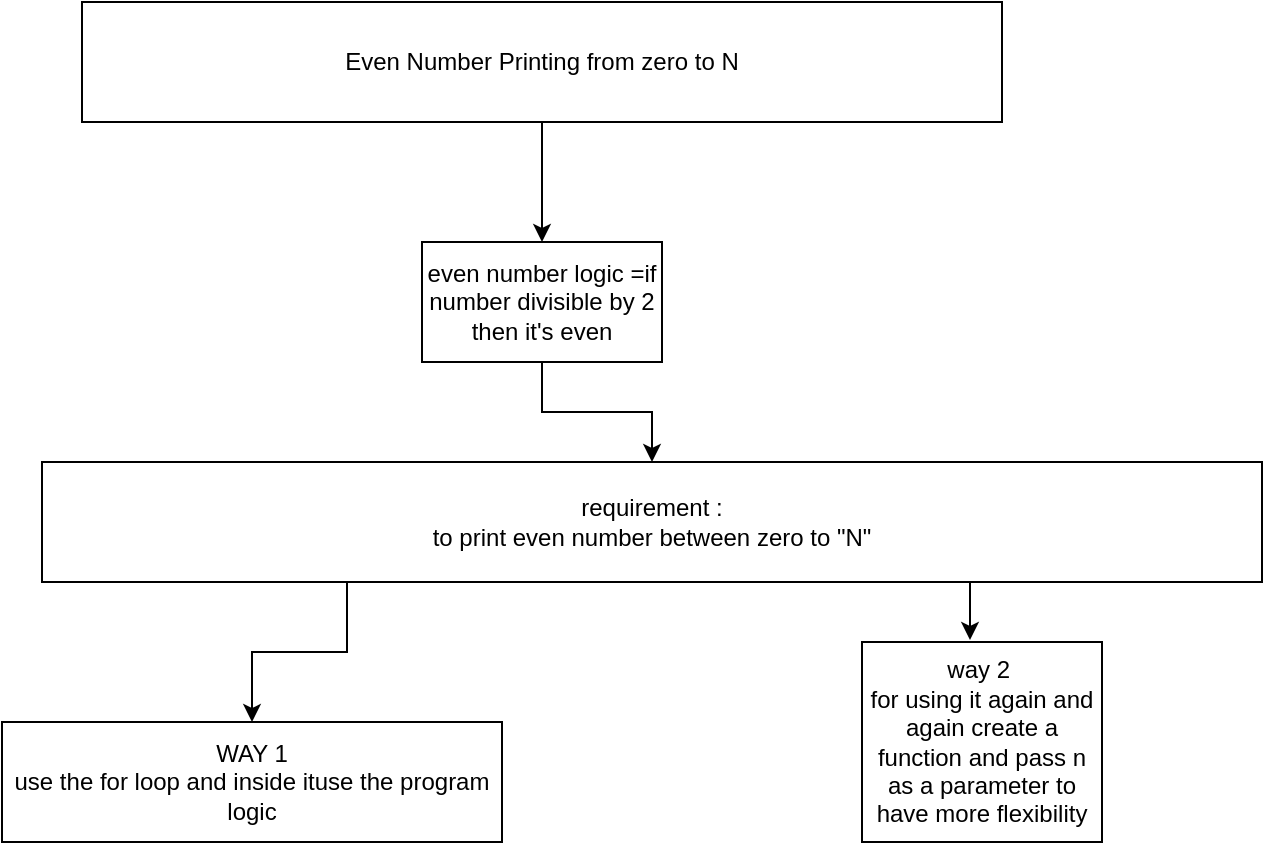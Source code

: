 <mxfile version="16.5.1" type="device"><diagram id="QGAKBWHQI4kjjMppSSYP" name="Page-1"><mxGraphModel dx="868" dy="553" grid="1" gridSize="10" guides="1" tooltips="1" connect="1" arrows="1" fold="1" page="1" pageScale="1" pageWidth="850" pageHeight="1100" math="0" shadow="0"><root><mxCell id="0"/><mxCell id="1" parent="0"/><mxCell id="8TXutJNT5LzANfdqWl0--3" style="edgeStyle=orthogonalEdgeStyle;rounded=0;orthogonalLoop=1;jettySize=auto;html=1;exitX=0.5;exitY=1;exitDx=0;exitDy=0;entryX=0.5;entryY=0;entryDx=0;entryDy=0;" edge="1" parent="1" source="8TXutJNT5LzANfdqWl0--1" target="8TXutJNT5LzANfdqWl0--2"><mxGeometry relative="1" as="geometry"/></mxCell><mxCell id="8TXutJNT5LzANfdqWl0--1" value="Even Number Printing from zero to N" style="rounded=0;whiteSpace=wrap;html=1;" vertex="1" parent="1"><mxGeometry x="160" y="70" width="460" height="60" as="geometry"/></mxCell><mxCell id="8TXutJNT5LzANfdqWl0--5" value="" style="edgeStyle=orthogonalEdgeStyle;rounded=0;orthogonalLoop=1;jettySize=auto;html=1;" edge="1" parent="1" source="8TXutJNT5LzANfdqWl0--2" target="8TXutJNT5LzANfdqWl0--4"><mxGeometry relative="1" as="geometry"/></mxCell><mxCell id="8TXutJNT5LzANfdqWl0--2" value="even number logic =if number divisible by 2 then it's even" style="rounded=0;whiteSpace=wrap;html=1;" vertex="1" parent="1"><mxGeometry x="330" y="190" width="120" height="60" as="geometry"/></mxCell><mxCell id="8TXutJNT5LzANfdqWl0--8" style="edgeStyle=orthogonalEdgeStyle;rounded=0;orthogonalLoop=1;jettySize=auto;html=1;exitX=0.25;exitY=1;exitDx=0;exitDy=0;entryX=0.5;entryY=0;entryDx=0;entryDy=0;" edge="1" parent="1" source="8TXutJNT5LzANfdqWl0--4" target="8TXutJNT5LzANfdqWl0--6"><mxGeometry relative="1" as="geometry"/></mxCell><mxCell id="8TXutJNT5LzANfdqWl0--9" style="edgeStyle=orthogonalEdgeStyle;rounded=0;orthogonalLoop=1;jettySize=auto;html=1;exitX=0.75;exitY=1;exitDx=0;exitDy=0;entryX=0.45;entryY=-0.01;entryDx=0;entryDy=0;entryPerimeter=0;" edge="1" parent="1" source="8TXutJNT5LzANfdqWl0--4" target="8TXutJNT5LzANfdqWl0--7"><mxGeometry relative="1" as="geometry"/></mxCell><mxCell id="8TXutJNT5LzANfdqWl0--4" value="requirement :&lt;br&gt;to print even number between zero to &quot;N&quot;" style="rounded=0;whiteSpace=wrap;html=1;" vertex="1" parent="1"><mxGeometry x="140" y="300" width="610" height="60" as="geometry"/></mxCell><mxCell id="8TXutJNT5LzANfdqWl0--6" value="WAY 1&lt;br&gt;use the for loop and inside ituse the program logic" style="rounded=0;whiteSpace=wrap;html=1;" vertex="1" parent="1"><mxGeometry x="120" y="430" width="250" height="60" as="geometry"/></mxCell><mxCell id="8TXutJNT5LzANfdqWl0--7" value="way 2&amp;nbsp;&lt;br&gt;for using it again and&lt;br&gt;again create a function and pass n as a parameter to have more flexibility" style="rounded=0;whiteSpace=wrap;html=1;" vertex="1" parent="1"><mxGeometry x="550" y="390" width="120" height="100" as="geometry"/></mxCell></root></mxGraphModel></diagram></mxfile>